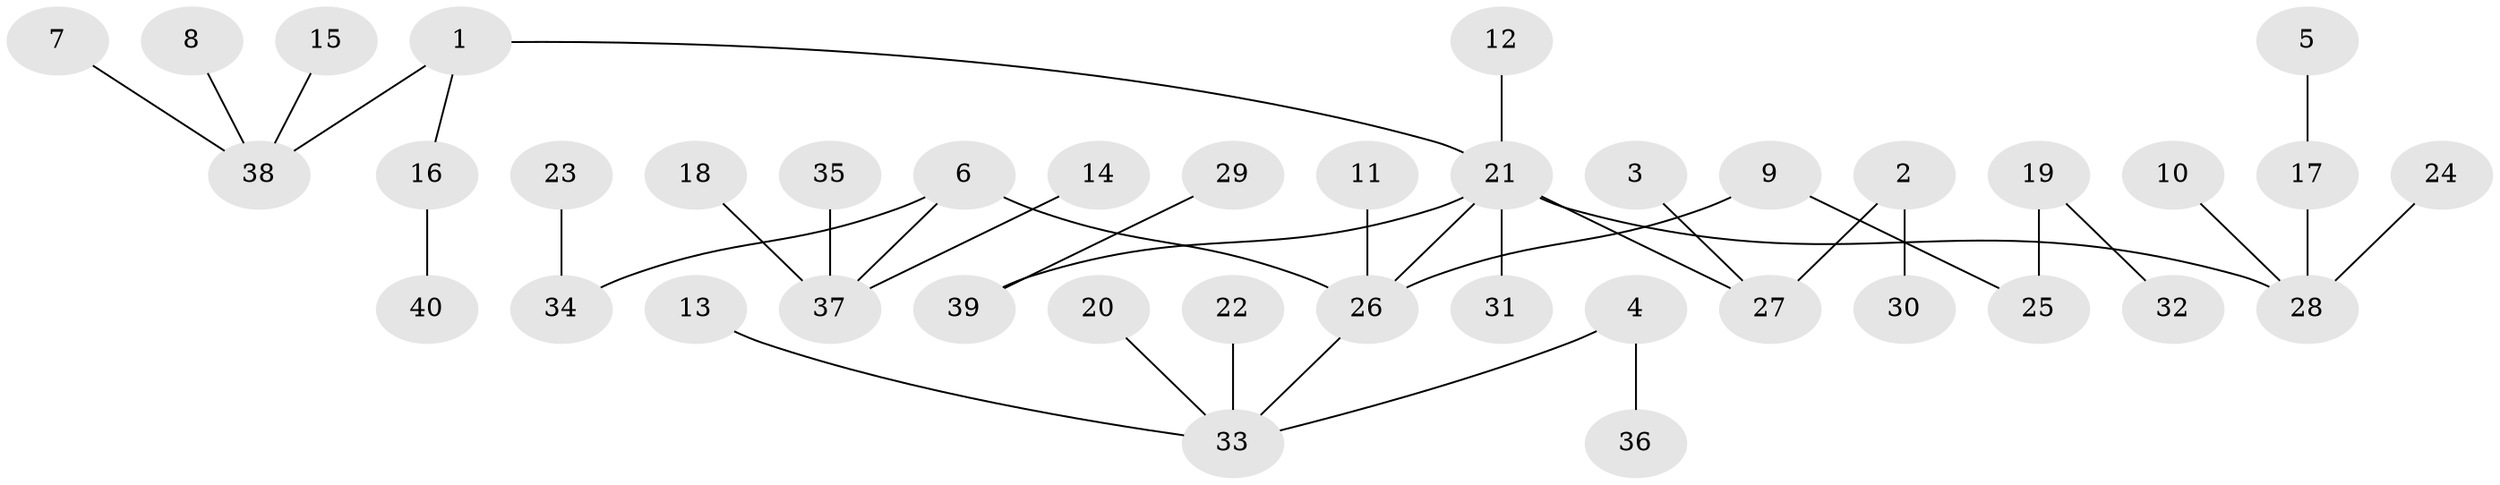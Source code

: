 // original degree distribution, {3: 0.09230769230769231, 10: 0.007692307692307693, 5: 0.015384615384615385, 6: 0.015384615384615385, 7: 0.015384615384615385, 2: 0.3384615384615385, 1: 0.46153846153846156, 4: 0.05384615384615385}
// Generated by graph-tools (version 1.1) at 2025/37/03/04/25 23:37:28]
// undirected, 40 vertices, 39 edges
graph export_dot {
  node [color=gray90,style=filled];
  1;
  2;
  3;
  4;
  5;
  6;
  7;
  8;
  9;
  10;
  11;
  12;
  13;
  14;
  15;
  16;
  17;
  18;
  19;
  20;
  21;
  22;
  23;
  24;
  25;
  26;
  27;
  28;
  29;
  30;
  31;
  32;
  33;
  34;
  35;
  36;
  37;
  38;
  39;
  40;
  1 -- 16 [weight=1.0];
  1 -- 21 [weight=1.0];
  1 -- 38 [weight=1.0];
  2 -- 27 [weight=1.0];
  2 -- 30 [weight=1.0];
  3 -- 27 [weight=1.0];
  4 -- 33 [weight=1.0];
  4 -- 36 [weight=1.0];
  5 -- 17 [weight=1.0];
  6 -- 26 [weight=1.0];
  6 -- 34 [weight=1.0];
  6 -- 37 [weight=1.0];
  7 -- 38 [weight=1.0];
  8 -- 38 [weight=1.0];
  9 -- 25 [weight=1.0];
  9 -- 26 [weight=1.0];
  10 -- 28 [weight=1.0];
  11 -- 26 [weight=1.0];
  12 -- 21 [weight=1.0];
  13 -- 33 [weight=1.0];
  14 -- 37 [weight=1.0];
  15 -- 38 [weight=1.0];
  16 -- 40 [weight=1.0];
  17 -- 28 [weight=1.0];
  18 -- 37 [weight=1.0];
  19 -- 25 [weight=1.0];
  19 -- 32 [weight=1.0];
  20 -- 33 [weight=1.0];
  21 -- 26 [weight=1.0];
  21 -- 27 [weight=1.0];
  21 -- 28 [weight=1.0];
  21 -- 31 [weight=1.0];
  21 -- 39 [weight=1.0];
  22 -- 33 [weight=1.0];
  23 -- 34 [weight=1.0];
  24 -- 28 [weight=1.0];
  26 -- 33 [weight=1.0];
  29 -- 39 [weight=1.0];
  35 -- 37 [weight=1.0];
}
